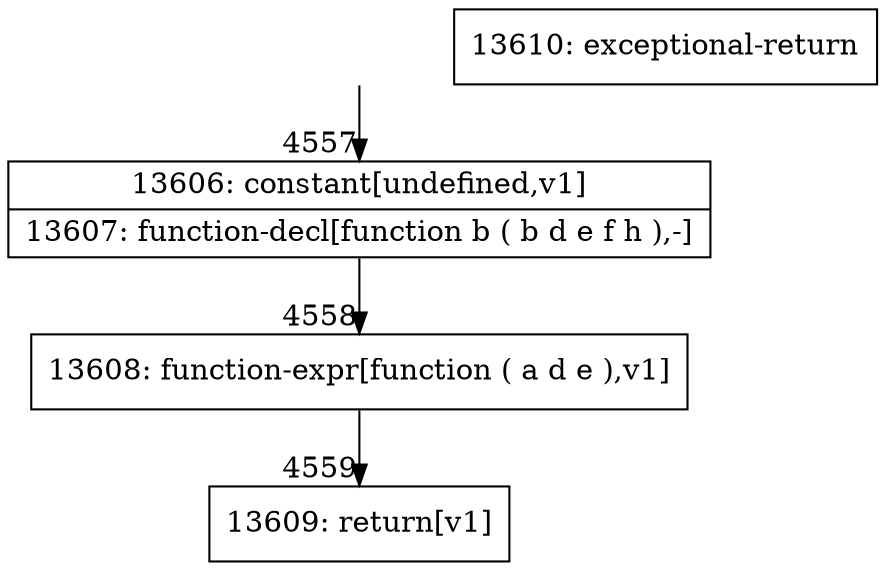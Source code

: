 digraph {
rankdir="TD"
BB_entry365[shape=none,label=""];
BB_entry365 -> BB4557 [tailport=s, headport=n, headlabel="    4557"]
BB4557 [shape=record label="{13606: constant[undefined,v1]|13607: function-decl[function b ( b d e f h ),-]}" ] 
BB4557 -> BB4558 [tailport=s, headport=n, headlabel="      4558"]
BB4558 [shape=record label="{13608: function-expr[function ( a d e ),v1]}" ] 
BB4558 -> BB4559 [tailport=s, headport=n, headlabel="      4559"]
BB4559 [shape=record label="{13609: return[v1]}" ] 
BB4560 [shape=record label="{13610: exceptional-return}" ] 
}

